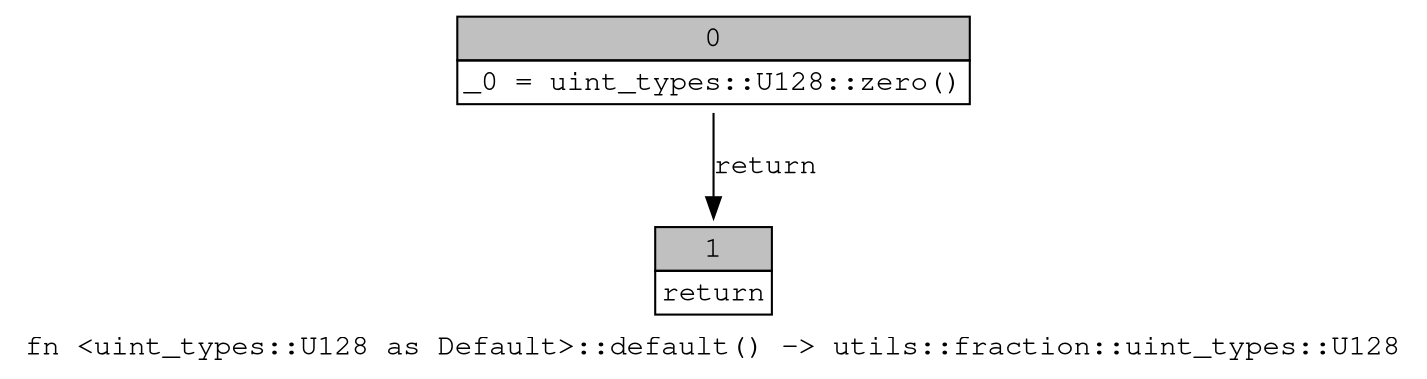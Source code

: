digraph Mir_0_11964 {
    graph [fontname="Courier, monospace"];
    node [fontname="Courier, monospace"];
    edge [fontname="Courier, monospace"];
    label=<fn &lt;uint_types::U128 as Default&gt;::default() -&gt; utils::fraction::uint_types::U128<br align="left"/>>;
    bb0__0_11964 [shape="none", label=<<table border="0" cellborder="1" cellspacing="0"><tr><td bgcolor="gray" align="center" colspan="1">0</td></tr><tr><td align="left">_0 = uint_types::U128::zero()</td></tr></table>>];
    bb1__0_11964 [shape="none", label=<<table border="0" cellborder="1" cellspacing="0"><tr><td bgcolor="gray" align="center" colspan="1">1</td></tr><tr><td align="left">return</td></tr></table>>];
    bb0__0_11964 -> bb1__0_11964 [label="return"];
}
